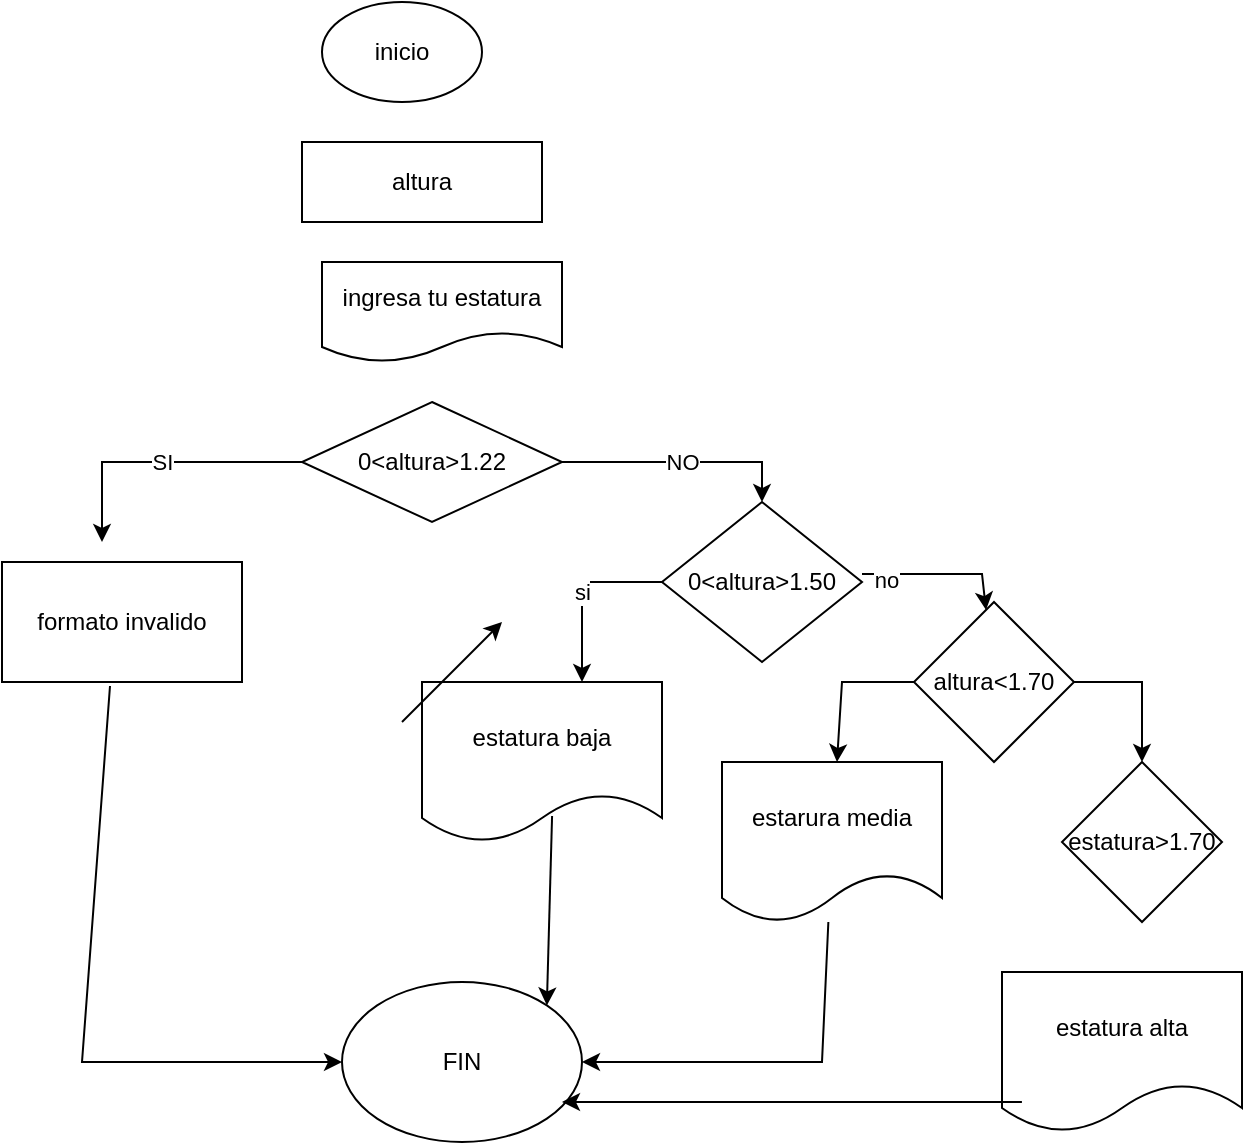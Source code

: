 <mxfile version="20.2.7" type="device"><diagram id="zm-ApS5VAMZkcUwYa2mj" name="Page-1"><mxGraphModel dx="1426" dy="710" grid="1" gridSize="10" guides="1" tooltips="1" connect="1" arrows="1" fold="1" page="1" pageScale="1" pageWidth="827" pageHeight="1169" math="0" shadow="0"><root><mxCell id="0"/><mxCell id="1" parent="0"/><mxCell id="0e2t7LbWwLbkCcMrtygu-1" value="inicio&lt;br&gt;" style="ellipse;whiteSpace=wrap;html=1;" vertex="1" parent="1"><mxGeometry x="350" y="20" width="80" height="50" as="geometry"/></mxCell><mxCell id="0e2t7LbWwLbkCcMrtygu-2" value="altura" style="rounded=0;whiteSpace=wrap;html=1;" vertex="1" parent="1"><mxGeometry x="340" y="90" width="120" height="40" as="geometry"/></mxCell><mxCell id="0e2t7LbWwLbkCcMrtygu-3" value="ingresa tu estatura" style="shape=document;whiteSpace=wrap;html=1;boundedLbl=1;" vertex="1" parent="1"><mxGeometry x="350" y="150" width="120" height="50" as="geometry"/></mxCell><mxCell id="0e2t7LbWwLbkCcMrtygu-4" value="0&amp;lt;altura&amp;gt;1.22" style="rhombus;whiteSpace=wrap;html=1;" vertex="1" parent="1"><mxGeometry x="340" y="220" width="130" height="60" as="geometry"/></mxCell><mxCell id="0e2t7LbWwLbkCcMrtygu-5" value="0&amp;lt;altura&amp;gt;1.50" style="rhombus;whiteSpace=wrap;html=1;" vertex="1" parent="1"><mxGeometry x="520" y="270" width="100" height="80" as="geometry"/></mxCell><mxCell id="0e2t7LbWwLbkCcMrtygu-6" value="formato invalido" style="rounded=0;whiteSpace=wrap;html=1;" vertex="1" parent="1"><mxGeometry x="190" y="300" width="120" height="60" as="geometry"/></mxCell><mxCell id="0e2t7LbWwLbkCcMrtygu-9" value="SI" style="endArrow=classic;html=1;rounded=0;exitX=0;exitY=0.5;exitDx=0;exitDy=0;" edge="1" parent="1" source="0e2t7LbWwLbkCcMrtygu-4"><mxGeometry width="50" height="50" relative="1" as="geometry"><mxPoint x="240" y="240" as="sourcePoint"/><mxPoint x="240" y="290" as="targetPoint"/><Array as="points"><mxPoint x="290" y="250"/><mxPoint x="240" y="250"/></Array></mxGeometry></mxCell><mxCell id="0e2t7LbWwLbkCcMrtygu-10" value="si" style="endArrow=classic;html=1;rounded=0;exitX=0;exitY=0.5;exitDx=0;exitDy=0;" edge="1" parent="1" source="0e2t7LbWwLbkCcMrtygu-5"><mxGeometry width="50" height="50" relative="1" as="geometry"><mxPoint x="390" y="380" as="sourcePoint"/><mxPoint x="480" y="360" as="targetPoint"/><Array as="points"><mxPoint x="480" y="310"/></Array></mxGeometry></mxCell><mxCell id="0e2t7LbWwLbkCcMrtygu-11" value="" style="endArrow=classic;html=1;rounded=0;" edge="1" parent="1" target="0e2t7LbWwLbkCcMrtygu-16"><mxGeometry width="50" height="50" relative="1" as="geometry"><mxPoint x="620" y="306" as="sourcePoint"/><mxPoint x="686" y="360" as="targetPoint"/><Array as="points"><mxPoint x="680" y="306"/></Array></mxGeometry></mxCell><mxCell id="0e2t7LbWwLbkCcMrtygu-15" value="no" style="edgeLabel;html=1;align=center;verticalAlign=middle;resizable=0;points=[];" vertex="1" connectable="0" parent="0e2t7LbWwLbkCcMrtygu-11"><mxGeometry x="-0.703" y="-3" relative="1" as="geometry"><mxPoint as="offset"/></mxGeometry></mxCell><mxCell id="0e2t7LbWwLbkCcMrtygu-14" value="NO" style="endArrow=classic;html=1;rounded=0;exitX=1;exitY=0.5;exitDx=0;exitDy=0;entryX=0.5;entryY=0;entryDx=0;entryDy=0;" edge="1" parent="1" source="0e2t7LbWwLbkCcMrtygu-4" target="0e2t7LbWwLbkCcMrtygu-5"><mxGeometry width="50" height="50" relative="1" as="geometry"><mxPoint x="490" y="240" as="sourcePoint"/><mxPoint x="570" y="200" as="targetPoint"/><Array as="points"><mxPoint x="570" y="250"/></Array></mxGeometry></mxCell><mxCell id="0e2t7LbWwLbkCcMrtygu-16" value="altura&amp;lt;1.70" style="rhombus;whiteSpace=wrap;html=1;" vertex="1" parent="1"><mxGeometry x="646" y="320" width="80" height="80" as="geometry"/></mxCell><mxCell id="0e2t7LbWwLbkCcMrtygu-17" value="" style="endArrow=classic;html=1;rounded=0;" edge="1" parent="1"><mxGeometry width="50" height="50" relative="1" as="geometry"><mxPoint x="726" y="360" as="sourcePoint"/><mxPoint x="760" y="400" as="targetPoint"/><Array as="points"><mxPoint x="760" y="360"/></Array></mxGeometry></mxCell><mxCell id="0e2t7LbWwLbkCcMrtygu-19" value="" style="endArrow=classic;html=1;rounded=0;exitX=0;exitY=0.5;exitDx=0;exitDy=0;" edge="1" parent="1" source="0e2t7LbWwLbkCcMrtygu-16" target="0e2t7LbWwLbkCcMrtygu-20"><mxGeometry width="50" height="50" relative="1" as="geometry"><mxPoint x="560" y="450" as="sourcePoint"/><mxPoint x="610" y="400" as="targetPoint"/><Array as="points"><mxPoint x="610" y="360"/></Array></mxGeometry></mxCell><mxCell id="0e2t7LbWwLbkCcMrtygu-20" value="estarura media" style="shape=document;whiteSpace=wrap;html=1;boundedLbl=1;" vertex="1" parent="1"><mxGeometry x="550" y="400" width="110" height="80" as="geometry"/></mxCell><mxCell id="0e2t7LbWwLbkCcMrtygu-21" value="estatura&amp;gt;1.70" style="rhombus;whiteSpace=wrap;html=1;" vertex="1" parent="1"><mxGeometry x="720" y="400" width="80" height="80" as="geometry"/></mxCell><mxCell id="0e2t7LbWwLbkCcMrtygu-22" value="FIN" style="ellipse;whiteSpace=wrap;html=1;" vertex="1" parent="1"><mxGeometry x="360" y="510" width="120" height="80" as="geometry"/></mxCell><mxCell id="0e2t7LbWwLbkCcMrtygu-23" value="" style="endArrow=classic;html=1;rounded=0;entryX=0;entryY=0.5;entryDx=0;entryDy=0;exitX=0.45;exitY=1.033;exitDx=0;exitDy=0;exitPerimeter=0;" edge="1" parent="1" source="0e2t7LbWwLbkCcMrtygu-6" target="0e2t7LbWwLbkCcMrtygu-22"><mxGeometry width="50" height="50" relative="1" as="geometry"><mxPoint x="230" y="450" as="sourcePoint"/><mxPoint x="280" y="400" as="targetPoint"/><Array as="points"><mxPoint x="230" y="550"/></Array></mxGeometry></mxCell><mxCell id="0e2t7LbWwLbkCcMrtygu-24" value="estatura baja" style="shape=document;whiteSpace=wrap;html=1;boundedLbl=1;" vertex="1" parent="1"><mxGeometry x="400" y="360" width="120" height="80" as="geometry"/></mxCell><mxCell id="0e2t7LbWwLbkCcMrtygu-25" value="" style="endArrow=classic;html=1;rounded=0;entryX=1;entryY=0;entryDx=0;entryDy=0;exitX=0.542;exitY=0.838;exitDx=0;exitDy=0;exitPerimeter=0;" edge="1" parent="1" source="0e2t7LbWwLbkCcMrtygu-24" target="0e2t7LbWwLbkCcMrtygu-22"><mxGeometry width="50" height="50" relative="1" as="geometry"><mxPoint x="420" y="500" as="sourcePoint"/><mxPoint x="470" y="450" as="targetPoint"/></mxGeometry></mxCell><mxCell id="0e2t7LbWwLbkCcMrtygu-26" value="" style="endArrow=classic;html=1;rounded=0;" edge="1" parent="1"><mxGeometry width="50" height="50" relative="1" as="geometry"><mxPoint x="390" y="380" as="sourcePoint"/><mxPoint x="440" y="330" as="targetPoint"/></mxGeometry></mxCell><mxCell id="0e2t7LbWwLbkCcMrtygu-27" value="" style="endArrow=classic;html=1;rounded=0;" edge="1" parent="1" source="0e2t7LbWwLbkCcMrtygu-20"><mxGeometry width="50" height="50" relative="1" as="geometry"><mxPoint x="570" y="490" as="sourcePoint"/><mxPoint x="480" y="550" as="targetPoint"/><Array as="points"><mxPoint x="600" y="550"/></Array></mxGeometry></mxCell><mxCell id="0e2t7LbWwLbkCcMrtygu-29" value="estatura alta" style="shape=document;whiteSpace=wrap;html=1;boundedLbl=1;" vertex="1" parent="1"><mxGeometry x="690" y="505" width="120" height="80" as="geometry"/></mxCell><mxCell id="0e2t7LbWwLbkCcMrtygu-30" value="" style="endArrow=classic;html=1;rounded=0;exitX=0.083;exitY=0.813;exitDx=0;exitDy=0;exitPerimeter=0;" edge="1" parent="1" source="0e2t7LbWwLbkCcMrtygu-29"><mxGeometry width="50" height="50" relative="1" as="geometry"><mxPoint x="420" y="620" as="sourcePoint"/><mxPoint x="470" y="570" as="targetPoint"/></mxGeometry></mxCell></root></mxGraphModel></diagram></mxfile>